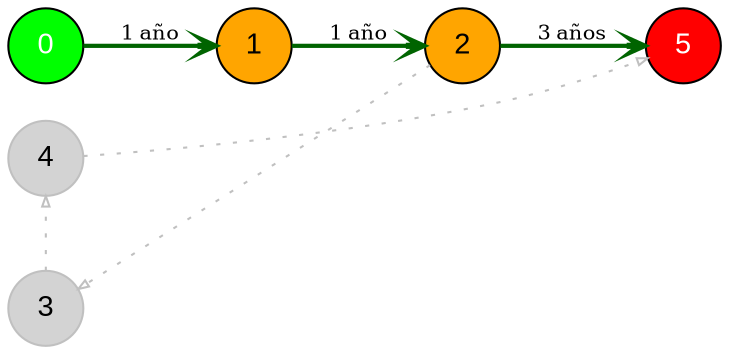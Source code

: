 digraph PlanOptimo {
    rankdir=LR;
    node [shape=circle, style=filled, fillcolor=lightblue, fontname=Arial];
    edge [color=darkgreen, arrowhead=vee, arrowsize=0.8];

    "0" [fillcolor=green, fontcolor=white];
    "1" [fillcolor=orange];
    "2" [fillcolor=orange];
    "3" [fillcolor=lightgray, color=gray, fontcolor=black];
    "4" [fillcolor=lightgray, color=gray, fontcolor=black];
    "5" [fillcolor=red, fontcolor=white];

    "0" -> "1" [label="1 año", fontsize=10, color=darkgreen, penwidth=2.0];
    "1" -> "2" [label="1 año", fontsize=10, color=darkgreen, penwidth=2.0];
    "2" -> "5" [label="3 años", fontsize=10, color=darkgreen, penwidth=2.0];
    "2" -> "3" [style=dotted, color=gray, arrowhead=empty, arrowsize=0.5, constraint=false];
    "3" -> "4" [style=dotted, color=gray, arrowhead=empty, arrowsize=0.5, constraint=false];
    "4" -> "5" [style=dotted, color=gray, arrowhead=empty, arrowsize=0.5, constraint=false];
}
